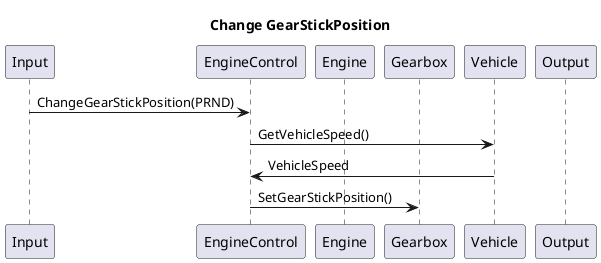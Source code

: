 @startuml
title Change GearStickPosition
participant Input
participant EngineControl
participant Engine
participant Gearbox
participant Vehicle
participant Output
Input -> EngineControl : ChangeGearStickPosition(PRND)
EngineControl -> Vehicle : GetVehicleSpeed()
EngineControl <- Vehicle : VehicleSpeed
EngineControl -> Gearbox : SetGearStickPosition()



@enduml